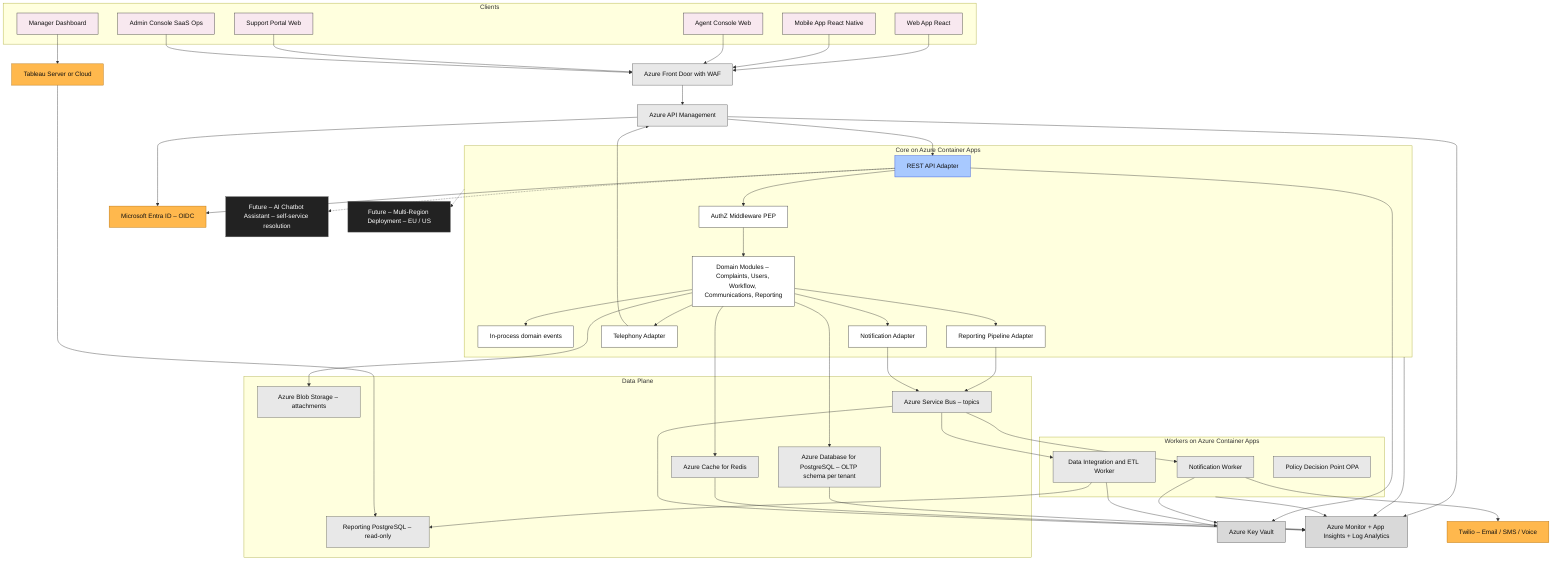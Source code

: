 flowchart TB
%% === STYLE DEFINITIONS ===
classDef actor fill:#f8e8ef,stroke:#333,color:#111;
classDef system fill:#ffffff,stroke:#333,color:#111;
classDef channel fill:#a8c9ff,stroke:#274bdb,color:#111;
classDef external fill:#ffb84d,stroke:#b26a00,color:#111;
classDef future fill:#222222,stroke:#666,color:#fff;
classDef infra fill:#e8e8e8,stroke:#555,color:#111;
classDef observ fill:#d9d9d9,stroke:#555,color:#111;

%% === CLIENTS / CHANNELS ===
subgraph Clients
  Web[Web App React]:::actor
  Mobile[Mobile App React Native]:::actor
  Agent[Agent Console Web]:::actor
  Support[Support Portal Web]:::actor
  Admin[Admin Console SaaS Ops]:::actor
  Manager[Manager Dashboard]:::actor
end

%% === EDGE / GATEWAY ===
AFD[Azure Front Door with WAF]:::infra
APIM[Azure API Management]:::infra

%% === CORE APP (Modular Monolith – Hexagonal) ===
subgraph Core_on_Azure_Container_Apps["Core on Azure Container Apps"]
  API[REST API Adapter]:::channel
  AuthzPEP[AuthZ Middleware PEP]:::system
  Domain[Domain Modules – Complaints, Users, Workflow, Communications, Reporting]:::system
  Events[In-process domain events]:::system
  NotifAdapter[Notification Adapter]:::system
  TelephonyAdapter[Telephony Adapter]:::system
  ReportingAdapter[Reporting Pipeline Adapter]:::system
end

%% === SUPPORTING APP CONTAINERS ===
subgraph Workers_on_Azure_Container_Apps["Workers on Azure Container Apps"]
  Notifier[Notification Worker]:::infra
  ETL[Data Integration and ETL Worker]:::infra
  PDP[Policy Decision Point OPA]:::infra
end

%% === DATA STORES ===
subgraph Data_Plane["Data Plane"]
  PG[Azure Database for PostgreSQL – OLTP schema per tenant]:::infra
  Redis[Azure Cache for Redis]:::infra
  RPT[Reporting PostgreSQL – read-only]:::infra
  Blobs[Azure Blob Storage – attachments]:::infra
  Bus[Azure Service Bus – topics]:::infra
end

%% === IDENTITY / SECRETS / OPS ===
Entra[Microsoft Entra ID – OIDC]:::external
KeyVault[Azure Key Vault]:::observ
Monitor[Azure Monitor + App Insights + Log Analytics]:::observ

%% === EXTERNAL INTEGRATIONS ===
Twilio[Twilio – Email / SMS / Voice]:::external
Tableau[Tableau Server or Cloud]:::external

%% === FUTURE EXTENSIONS ===
Chatbot[Future – AI Chatbot Assistant – self-service resolution]:::future
MultiRegion[Future – Multi-Region Deployment – EU / US]:::future

%% === CLIENT → EDGE ===
Web --> AFD
Mobile --> AFD
Agent --> AFD
Support --> AFD
Admin --> AFD
Manager --> Tableau

%% === EDGE → CORE ===
AFD --> APIM
APIM --> API

%% === IDENTITY ===
APIM --> Entra
API --> Entra

%% === CORE INTERNALS ===
API --> AuthzPEP --> Domain
Domain --> Events
Domain --> PG
Domain --> Redis
Domain --> Blobs
Domain --> ReportingAdapter --> Bus
Domain --> NotifAdapter --> Bus
Domain --> TelephonyAdapter --> APIM

%% === WORKERS & BUS ===
Bus --> Notifier
Bus --> ETL
Notifier --> Twilio
ETL --> RPT
Tableau --> RPT

%% === OBSERVABILITY & SECRETS ===
Core_on_Azure_Container_Apps --> Monitor
Workers_on_Azure_Container_Apps --> Monitor
APIM --> Monitor
PG --> Monitor
Redis --> Monitor
Bus --> Monitor
API --> KeyVault
Notifier --> KeyVault
ETL --> KeyVault

%% === FUTURE CONNECTIONS ===
API -.-> Chatbot
Core_on_Azure_Container_Apps -.-> MultiRegion